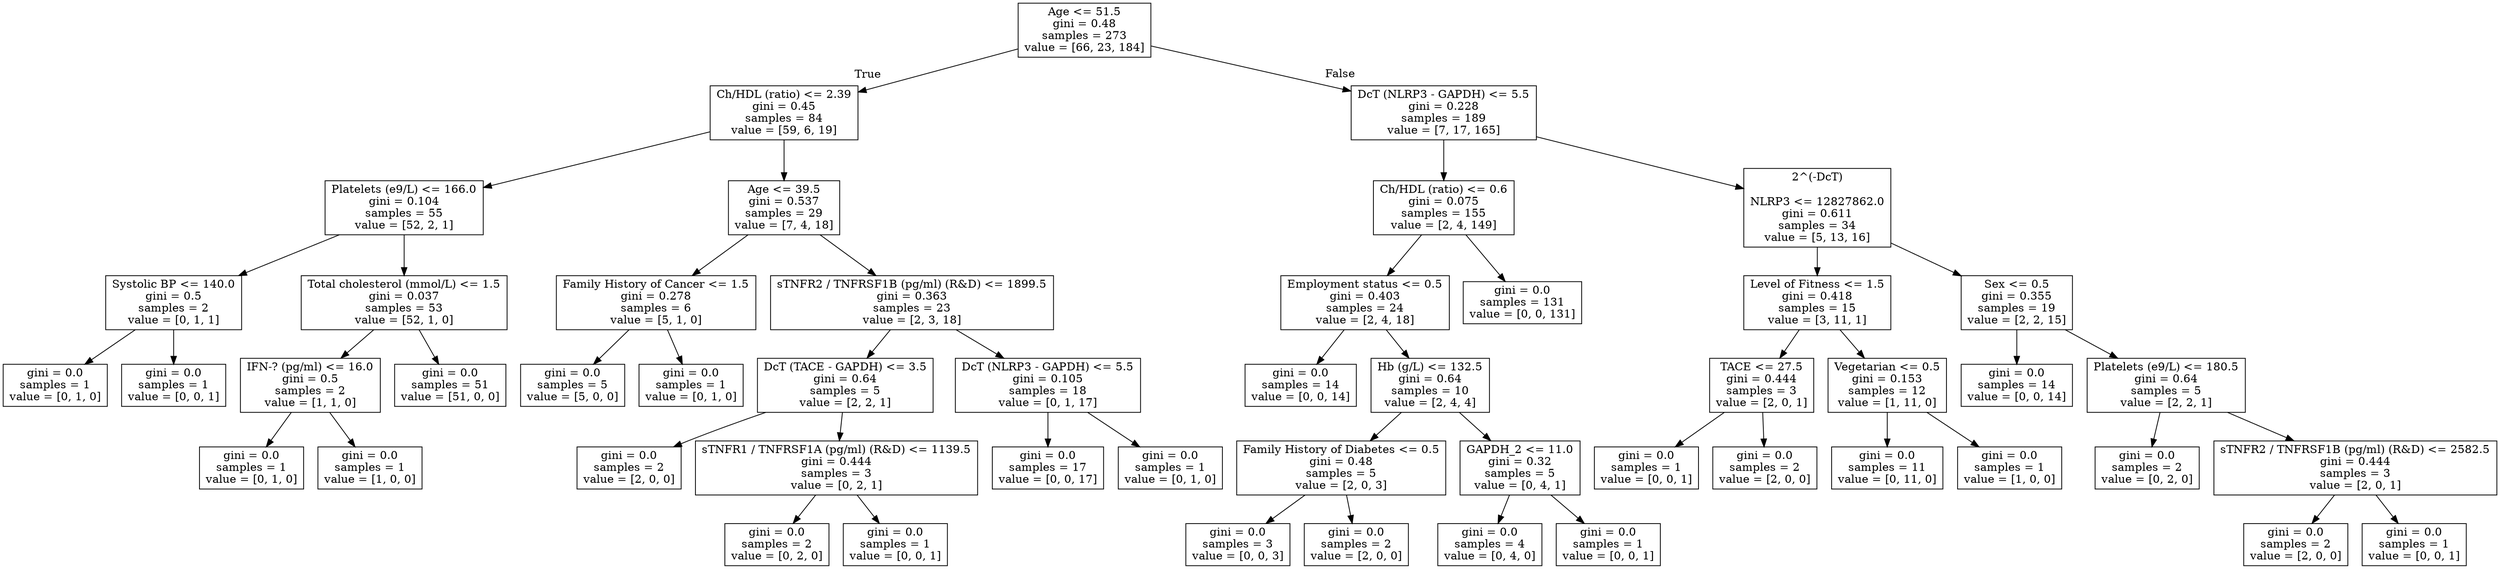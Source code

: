digraph Tree {
node [shape=box] ;
0 [label="Age <= 51.5\ngini = 0.48\nsamples = 273\nvalue = [66, 23, 184]"] ;
1 [label="Ch/HDL (ratio) <= 2.39\ngini = 0.45\nsamples = 84\nvalue = [59, 6, 19]"] ;
0 -> 1 [labeldistance=2.5, labelangle=45, headlabel="True"] ;
2 [label="Platelets (e9/L) <= 166.0\ngini = 0.104\nsamples = 55\nvalue = [52, 2, 1]"] ;
1 -> 2 ;
3 [label="Systolic BP <= 140.0\ngini = 0.5\nsamples = 2\nvalue = [0, 1, 1]"] ;
2 -> 3 ;
4 [label="gini = 0.0\nsamples = 1\nvalue = [0, 1, 0]"] ;
3 -> 4 ;
5 [label="gini = 0.0\nsamples = 1\nvalue = [0, 0, 1]"] ;
3 -> 5 ;
6 [label="Total cholesterol (mmol/L) <= 1.5\ngini = 0.037\nsamples = 53\nvalue = [52, 1, 0]"] ;
2 -> 6 ;
7 [label="IFN-? (pg/ml) <= 16.0\ngini = 0.5\nsamples = 2\nvalue = [1, 1, 0]"] ;
6 -> 7 ;
8 [label="gini = 0.0\nsamples = 1\nvalue = [0, 1, 0]"] ;
7 -> 8 ;
9 [label="gini = 0.0\nsamples = 1\nvalue = [1, 0, 0]"] ;
7 -> 9 ;
10 [label="gini = 0.0\nsamples = 51\nvalue = [51, 0, 0]"] ;
6 -> 10 ;
11 [label="Age <= 39.5\ngini = 0.537\nsamples = 29\nvalue = [7, 4, 18]"] ;
1 -> 11 ;
12 [label="Family History of Cancer <= 1.5\ngini = 0.278\nsamples = 6\nvalue = [5, 1, 0]"] ;
11 -> 12 ;
13 [label="gini = 0.0\nsamples = 5\nvalue = [5, 0, 0]"] ;
12 -> 13 ;
14 [label="gini = 0.0\nsamples = 1\nvalue = [0, 1, 0]"] ;
12 -> 14 ;
15 [label="sTNFR2 / TNFRSF1B (pg/ml) (R&D) <= 1899.5\ngini = 0.363\nsamples = 23\nvalue = [2, 3, 18]"] ;
11 -> 15 ;
16 [label="DcT (TACE - GAPDH) <= 3.5\ngini = 0.64\nsamples = 5\nvalue = [2, 2, 1]"] ;
15 -> 16 ;
17 [label="gini = 0.0\nsamples = 2\nvalue = [2, 0, 0]"] ;
16 -> 17 ;
18 [label="sTNFR1 / TNFRSF1A (pg/ml) (R&D) <= 1139.5\ngini = 0.444\nsamples = 3\nvalue = [0, 2, 1]"] ;
16 -> 18 ;
19 [label="gini = 0.0\nsamples = 2\nvalue = [0, 2, 0]"] ;
18 -> 19 ;
20 [label="gini = 0.0\nsamples = 1\nvalue = [0, 0, 1]"] ;
18 -> 20 ;
21 [label="DcT (NLRP3 - GAPDH) <= 5.5\ngini = 0.105\nsamples = 18\nvalue = [0, 1, 17]"] ;
15 -> 21 ;
22 [label="gini = 0.0\nsamples = 17\nvalue = [0, 0, 17]"] ;
21 -> 22 ;
23 [label="gini = 0.0\nsamples = 1\nvalue = [0, 1, 0]"] ;
21 -> 23 ;
24 [label="DcT (NLRP3 - GAPDH) <= 5.5\ngini = 0.228\nsamples = 189\nvalue = [7, 17, 165]"] ;
0 -> 24 [labeldistance=2.5, labelangle=-45, headlabel="False"] ;
25 [label="Ch/HDL (ratio) <= 0.6\ngini = 0.075\nsamples = 155\nvalue = [2, 4, 149]"] ;
24 -> 25 ;
26 [label="Employment status <= 0.5\ngini = 0.403\nsamples = 24\nvalue = [2, 4, 18]"] ;
25 -> 26 ;
27 [label="gini = 0.0\nsamples = 14\nvalue = [0, 0, 14]"] ;
26 -> 27 ;
28 [label="Hb (g/L) <= 132.5\ngini = 0.64\nsamples = 10\nvalue = [2, 4, 4]"] ;
26 -> 28 ;
29 [label="Family History of Diabetes <= 0.5\ngini = 0.48\nsamples = 5\nvalue = [2, 0, 3]"] ;
28 -> 29 ;
30 [label="gini = 0.0\nsamples = 3\nvalue = [0, 0, 3]"] ;
29 -> 30 ;
31 [label="gini = 0.0\nsamples = 2\nvalue = [2, 0, 0]"] ;
29 -> 31 ;
32 [label="GAPDH_2 <= 11.0\ngini = 0.32\nsamples = 5\nvalue = [0, 4, 1]"] ;
28 -> 32 ;
33 [label="gini = 0.0\nsamples = 4\nvalue = [0, 4, 0]"] ;
32 -> 33 ;
34 [label="gini = 0.0\nsamples = 1\nvalue = [0, 0, 1]"] ;
32 -> 34 ;
35 [label="gini = 0.0\nsamples = 131\nvalue = [0, 0, 131]"] ;
25 -> 35 ;
36 [label="2^(-DcT)
NLRP3 <= 12827862.0\ngini = 0.611\nsamples = 34\nvalue = [5, 13, 16]"] ;
24 -> 36 ;
37 [label="Level of Fitness <= 1.5\ngini = 0.418\nsamples = 15\nvalue = [3, 11, 1]"] ;
36 -> 37 ;
38 [label="TACE <= 27.5\ngini = 0.444\nsamples = 3\nvalue = [2, 0, 1]"] ;
37 -> 38 ;
39 [label="gini = 0.0\nsamples = 1\nvalue = [0, 0, 1]"] ;
38 -> 39 ;
40 [label="gini = 0.0\nsamples = 2\nvalue = [2, 0, 0]"] ;
38 -> 40 ;
41 [label="Vegetarian <= 0.5\ngini = 0.153\nsamples = 12\nvalue = [1, 11, 0]"] ;
37 -> 41 ;
42 [label="gini = 0.0\nsamples = 11\nvalue = [0, 11, 0]"] ;
41 -> 42 ;
43 [label="gini = 0.0\nsamples = 1\nvalue = [1, 0, 0]"] ;
41 -> 43 ;
44 [label="Sex <= 0.5\ngini = 0.355\nsamples = 19\nvalue = [2, 2, 15]"] ;
36 -> 44 ;
45 [label="gini = 0.0\nsamples = 14\nvalue = [0, 0, 14]"] ;
44 -> 45 ;
46 [label="Platelets (e9/L) <= 180.5\ngini = 0.64\nsamples = 5\nvalue = [2, 2, 1]"] ;
44 -> 46 ;
47 [label="gini = 0.0\nsamples = 2\nvalue = [0, 2, 0]"] ;
46 -> 47 ;
48 [label="sTNFR2 / TNFRSF1B (pg/ml) (R&D) <= 2582.5\ngini = 0.444\nsamples = 3\nvalue = [2, 0, 1]"] ;
46 -> 48 ;
49 [label="gini = 0.0\nsamples = 2\nvalue = [2, 0, 0]"] ;
48 -> 49 ;
50 [label="gini = 0.0\nsamples = 1\nvalue = [0, 0, 1]"] ;
48 -> 50 ;
}